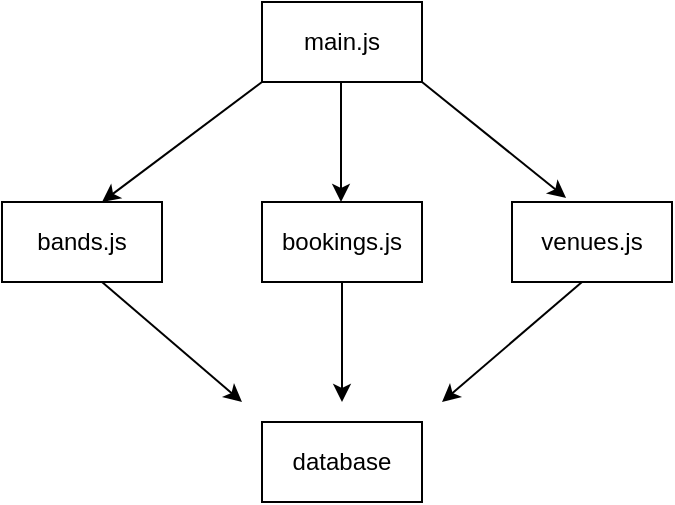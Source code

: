 <mxfile>
    <diagram id="gQsaaRNCOr9MePmyyJ3p" name="Page-1">
        <mxGraphModel dx="662" dy="480" grid="1" gridSize="10" guides="1" tooltips="1" connect="1" arrows="1" fold="1" page="1" pageScale="1" pageWidth="850" pageHeight="1100" math="0" shadow="0">
            <root>
                <mxCell id="0"/>
                <mxCell id="1" parent="0"/>
                <mxCell id="2" value="main.js" style="whiteSpace=wrap;html=1;" parent="1" vertex="1">
                    <mxGeometry x="300" y="100" width="80" height="40" as="geometry"/>
                </mxCell>
                <mxCell id="3" value="bands.js&lt;br&gt;" style="whiteSpace=wrap;html=1;" parent="1" vertex="1">
                    <mxGeometry x="170" y="200" width="80" height="40" as="geometry"/>
                </mxCell>
                <mxCell id="4" value="venues.js&lt;br&gt;" style="whiteSpace=wrap;html=1;" parent="1" vertex="1">
                    <mxGeometry x="425" y="200" width="80" height="40" as="geometry"/>
                </mxCell>
                <mxCell id="5" value="bookings.js" style="whiteSpace=wrap;html=1;" parent="1" vertex="1">
                    <mxGeometry x="300" y="200" width="80" height="40" as="geometry"/>
                </mxCell>
                <mxCell id="11" value="database" style="whiteSpace=wrap;html=1;" vertex="1" parent="1">
                    <mxGeometry x="300" y="310" width="80" height="40" as="geometry"/>
                </mxCell>
                <mxCell id="12" value="" style="endArrow=classic;html=1;fontSize=19;fontColor=#124A18;" edge="1" parent="1">
                    <mxGeometry relative="1" as="geometry">
                        <mxPoint x="300" y="140" as="sourcePoint"/>
                        <mxPoint x="220" y="200" as="targetPoint"/>
                    </mxGeometry>
                </mxCell>
                <mxCell id="13" value="" style="endArrow=classic;html=1;fontSize=19;fontColor=#124A18;" edge="1" parent="1">
                    <mxGeometry relative="1" as="geometry">
                        <mxPoint x="339.5" y="140" as="sourcePoint"/>
                        <mxPoint x="339.5" y="200" as="targetPoint"/>
                        <Array as="points">
                            <mxPoint x="339.5" y="180"/>
                        </Array>
                    </mxGeometry>
                </mxCell>
                <mxCell id="14" value="" style="endArrow=classic;html=1;fontSize=19;fontColor=#124A18;entryX=0.338;entryY=-0.05;entryDx=0;entryDy=0;entryPerimeter=0;" edge="1" parent="1" target="4">
                    <mxGeometry relative="1" as="geometry">
                        <mxPoint x="380" y="140" as="sourcePoint"/>
                        <mxPoint x="470" y="190" as="targetPoint"/>
                    </mxGeometry>
                </mxCell>
                <mxCell id="15" value="" style="endArrow=classic;html=1;fontSize=19;fontColor=#124A18;" edge="1" parent="1">
                    <mxGeometry relative="1" as="geometry">
                        <mxPoint x="220" y="240" as="sourcePoint"/>
                        <mxPoint x="290" y="300" as="targetPoint"/>
                    </mxGeometry>
                </mxCell>
                <mxCell id="16" value="" style="endArrow=classic;html=1;fontSize=19;fontColor=#124A18;" edge="1" parent="1">
                    <mxGeometry relative="1" as="geometry">
                        <mxPoint x="460" y="240" as="sourcePoint"/>
                        <mxPoint x="390" y="300" as="targetPoint"/>
                    </mxGeometry>
                </mxCell>
                <mxCell id="17" value="" style="endArrow=classic;html=1;fontSize=19;fontColor=#124A18;exitX=0.5;exitY=1;exitDx=0;exitDy=0;" edge="1" parent="1" source="5">
                    <mxGeometry relative="1" as="geometry">
                        <mxPoint x="240" y="250" as="sourcePoint"/>
                        <mxPoint x="340" y="300" as="targetPoint"/>
                        <Array as="points">
                            <mxPoint x="340" y="260"/>
                        </Array>
                    </mxGeometry>
                </mxCell>
            </root>
        </mxGraphModel>
    </diagram>
</mxfile>